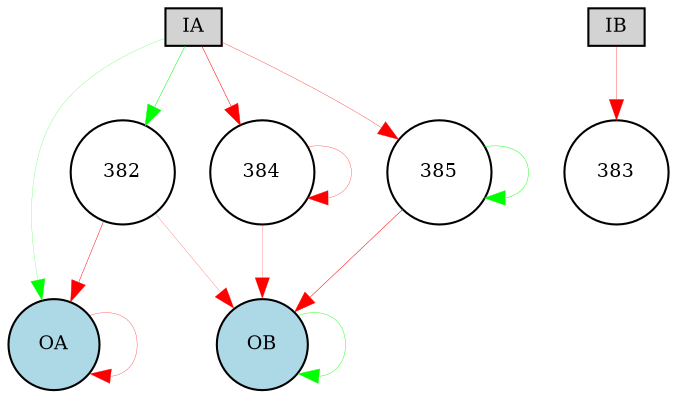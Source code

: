 digraph {
	node [fontsize=9 height=0.2 shape=circle width=0.2]
	IA [fillcolor=lightgray shape=box style=filled]
	IB [fillcolor=lightgray shape=box style=filled]
	OA [fillcolor=lightblue style=filled]
	OB [fillcolor=lightblue style=filled]
	384 [fillcolor=white style=filled]
	385 [fillcolor=white style=filled]
	382 [fillcolor=white style=filled]
	IA -> 382 [color=green penwidth=0.24457616812338875 style=solid]
	IA -> 384 [color=red penwidth=0.24599066284987753 style=solid]
	IA -> 385 [color=red penwidth=0.15262824441312423 style=solid]
	IB -> 383 [color=red penwidth=0.152214655378751 style=solid]
	382 -> OA [color=red penwidth=0.22885427196913918 style=solid]
	382 -> OB [color=red penwidth=0.1 style=solid]
	384 -> OB [color=red penwidth=0.1 style=solid]
	385 -> OB [color=red penwidth=0.24765965275728796 style=solid]
	IA -> OA [color=green penwidth=0.10378414494596727 style=solid]
	OA -> OA [color=red penwidth=0.14065994689604816 style=solid]
	OB -> OB [color=green penwidth=0.19286868603946974 style=solid]
	384 -> 384 [color=red penwidth=0.13997870544358057 style=solid]
	385 -> 385 [color=green penwidth=0.2037298423918529 style=solid]
}
